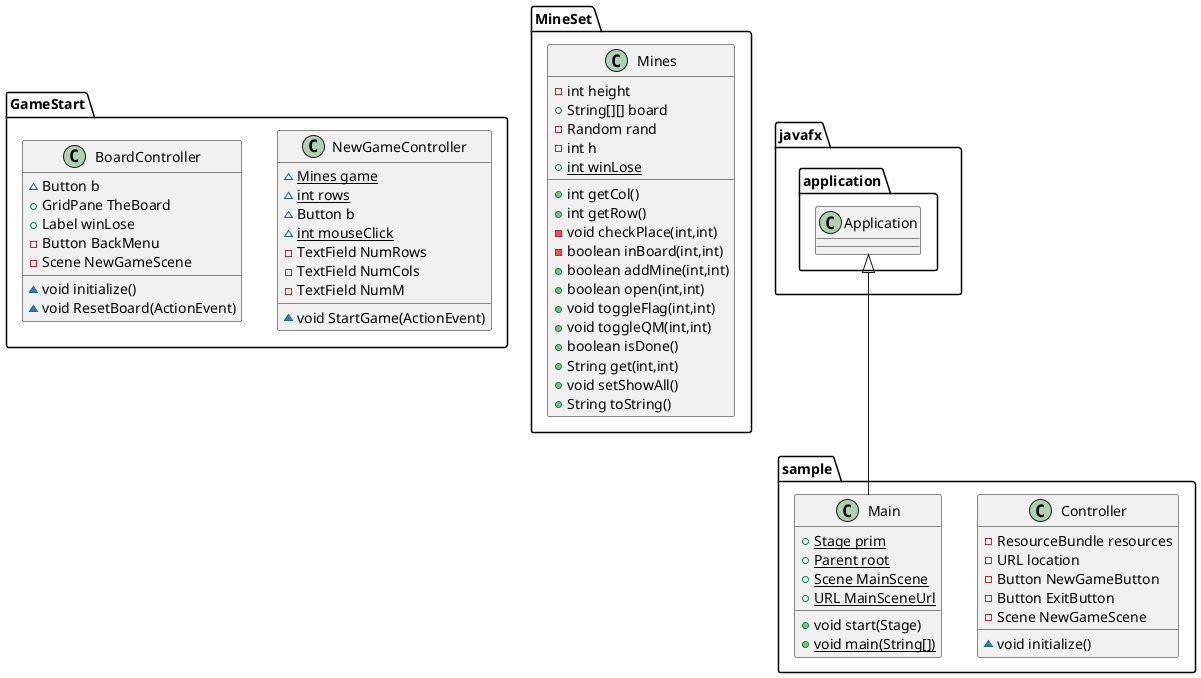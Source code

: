 @startuml
class GameStart.NewGameController {
~ {static} Mines game
~ {static} int rows
~ Button b
~ {static} int mouseClick
- TextField NumRows
- TextField NumCols
- TextField NumM
~ void StartGame(ActionEvent)
}
class MineSet.Mines {
- int height
+ String[][] board
- Random rand
- int h
+ {static} int winLose
+ int getCol()
+ int getRow()
- void checkPlace(int,int)
- boolean inBoard(int,int)
+ boolean addMine(int,int)
+ boolean open(int,int)
+ void toggleFlag(int,int)
+ void toggleQM(int,int)
+ boolean isDone()
+ String get(int,int)
+ void setShowAll()
+ String toString()
}
class sample.Controller {
- ResourceBundle resources
- URL location
- Button NewGameButton
- Button ExitButton
- Scene NewGameScene
~ void initialize()
}
class GameStart.BoardController {
~ Button b
+ GridPane TheBoard
+ Label winLose
- Button BackMenu
- Scene NewGameScene
~ void initialize()
~ void ResetBoard(ActionEvent)
}
class sample.Main {
+ {static} Stage prim
+ {static} Parent root
+ {static} Scene MainScene
+ {static} URL MainSceneUrl
+ void start(Stage)
+ {static} void main(String[])
}


javafx.application.Application <|-- sample.Main
@enduml